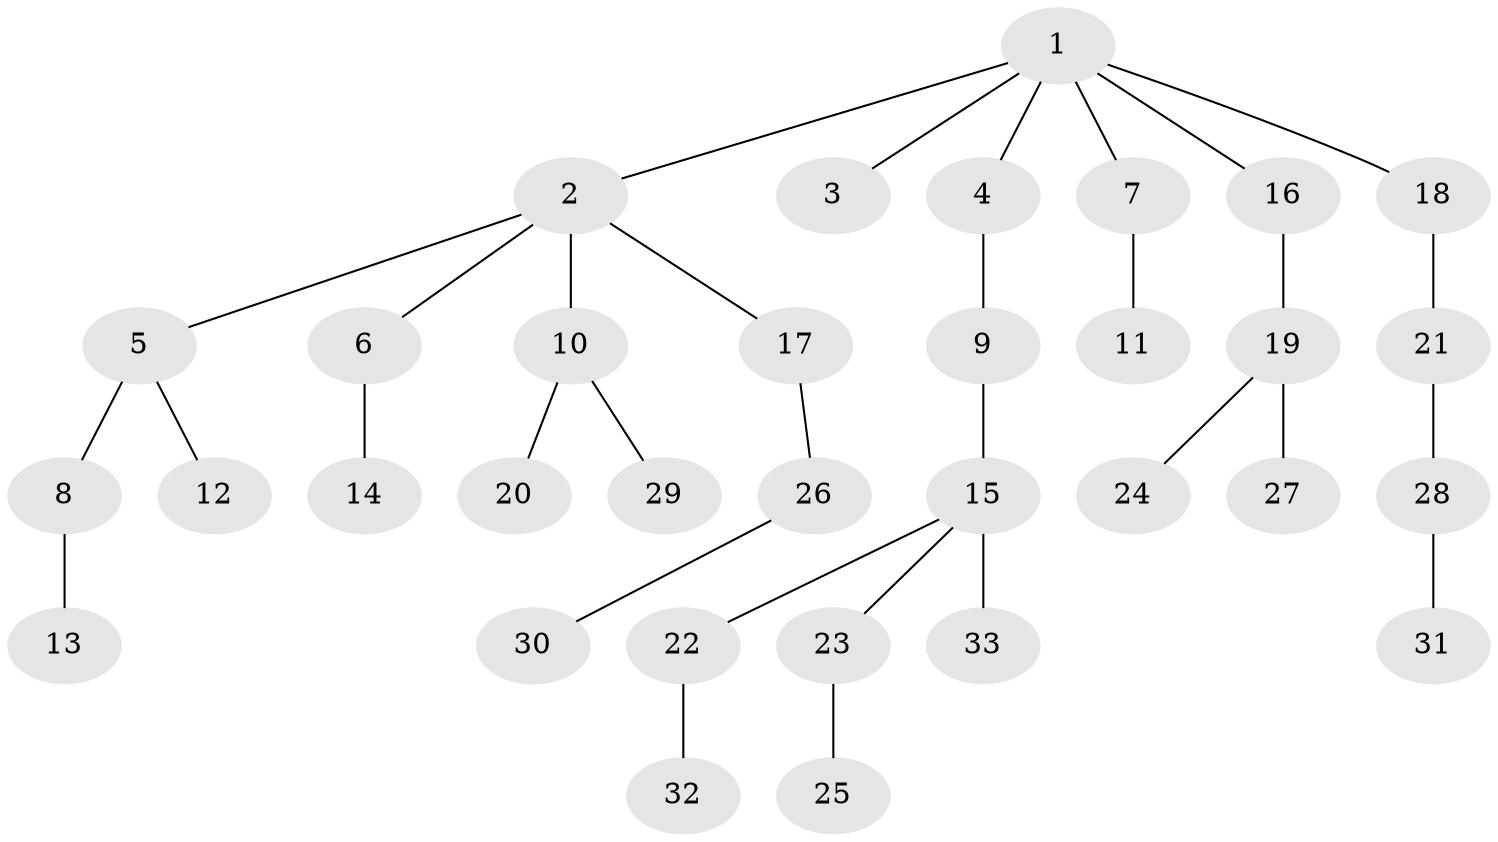 // original degree distribution, {7: 0.01834862385321101, 3: 0.1651376146788991, 2: 0.2018348623853211, 6: 0.01834862385321101, 5: 0.009174311926605505, 4: 0.045871559633027525, 1: 0.5321100917431193, 9: 0.009174311926605505}
// Generated by graph-tools (version 1.1) at 2025/51/03/04/25 22:51:36]
// undirected, 33 vertices, 32 edges
graph export_dot {
  node [color=gray90,style=filled];
  1;
  2;
  3;
  4;
  5;
  6;
  7;
  8;
  9;
  10;
  11;
  12;
  13;
  14;
  15;
  16;
  17;
  18;
  19;
  20;
  21;
  22;
  23;
  24;
  25;
  26;
  27;
  28;
  29;
  30;
  31;
  32;
  33;
  1 -- 2 [weight=1.0];
  1 -- 3 [weight=1.0];
  1 -- 4 [weight=1.0];
  1 -- 7 [weight=1.0];
  1 -- 16 [weight=1.0];
  1 -- 18 [weight=1.0];
  2 -- 5 [weight=1.0];
  2 -- 6 [weight=1.0];
  2 -- 10 [weight=1.0];
  2 -- 17 [weight=1.0];
  4 -- 9 [weight=1.0];
  5 -- 8 [weight=2.0];
  5 -- 12 [weight=1.0];
  6 -- 14 [weight=3.0];
  7 -- 11 [weight=2.0];
  8 -- 13 [weight=1.0];
  9 -- 15 [weight=1.0];
  10 -- 20 [weight=1.0];
  10 -- 29 [weight=1.0];
  15 -- 22 [weight=1.0];
  15 -- 23 [weight=1.0];
  15 -- 33 [weight=4.0];
  16 -- 19 [weight=1.0];
  17 -- 26 [weight=1.0];
  18 -- 21 [weight=1.0];
  19 -- 24 [weight=1.0];
  19 -- 27 [weight=1.0];
  21 -- 28 [weight=1.0];
  22 -- 32 [weight=1.0];
  23 -- 25 [weight=1.0];
  26 -- 30 [weight=1.0];
  28 -- 31 [weight=1.0];
}
